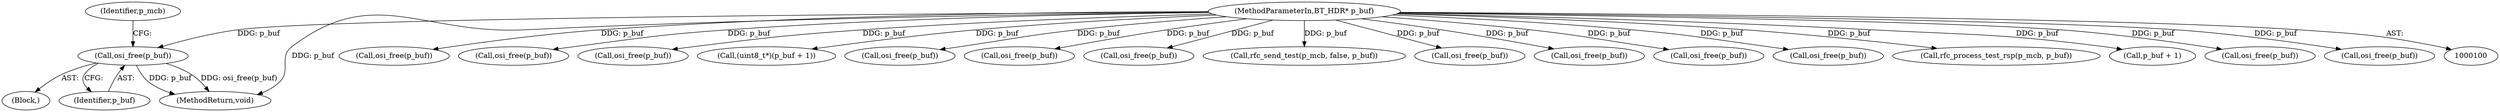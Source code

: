 digraph "0_Android_92a7bf8c44a236607c146240f3c0adc1ae01fedf@API" {
"1000723" [label="(Call,osi_free(p_buf))"];
"1000102" [label="(MethodParameterIn,BT_HDR* p_buf)"];
"1000668" [label="(Call,osi_free(p_buf))"];
"1000102" [label="(MethodParameterIn,BT_HDR* p_buf)"];
"1000524" [label="(Call,osi_free(p_buf))"];
"1000467" [label="(Call,osi_free(p_buf))"];
"1000296" [label="(Block,)"];
"1000108" [label="(Call,(uint8_t*)(p_buf + 1))"];
"1000282" [label="(Call,osi_free(p_buf))"];
"1000251" [label="(Call,osi_free(p_buf))"];
"1000210" [label="(Call,osi_free(p_buf))"];
"1000724" [label="(Identifier,p_buf)"];
"1000509" [label="(Call,rfc_send_test(p_mcb, false, p_buf))"];
"1000926" [label="(Call,osi_free(p_buf))"];
"1000726" [label="(Identifier,p_mcb)"];
"1001015" [label="(MethodReturn,void)"];
"1001002" [label="(Call,osi_free(p_buf))"];
"1000147" [label="(Call,osi_free(p_buf))"];
"1000536" [label="(Call,osi_free(p_buf))"];
"1000514" [label="(Call,rfc_process_test_rsp(p_mcb, p_buf))"];
"1000110" [label="(Call,p_buf + 1)"];
"1000559" [label="(Call,osi_free(p_buf))"];
"1000723" [label="(Call,osi_free(p_buf))"];
"1001009" [label="(Call,osi_free(p_buf))"];
"1000723" -> "1000296"  [label="AST: "];
"1000723" -> "1000724"  [label="CFG: "];
"1000724" -> "1000723"  [label="AST: "];
"1000726" -> "1000723"  [label="CFG: "];
"1000723" -> "1001015"  [label="DDG: p_buf"];
"1000723" -> "1001015"  [label="DDG: osi_free(p_buf)"];
"1000102" -> "1000723"  [label="DDG: p_buf"];
"1000102" -> "1000100"  [label="AST: "];
"1000102" -> "1001015"  [label="DDG: p_buf"];
"1000102" -> "1000108"  [label="DDG: p_buf"];
"1000102" -> "1000110"  [label="DDG: p_buf"];
"1000102" -> "1000147"  [label="DDG: p_buf"];
"1000102" -> "1000210"  [label="DDG: p_buf"];
"1000102" -> "1000251"  [label="DDG: p_buf"];
"1000102" -> "1000282"  [label="DDG: p_buf"];
"1000102" -> "1000467"  [label="DDG: p_buf"];
"1000102" -> "1000509"  [label="DDG: p_buf"];
"1000102" -> "1000514"  [label="DDG: p_buf"];
"1000102" -> "1000524"  [label="DDG: p_buf"];
"1000102" -> "1000536"  [label="DDG: p_buf"];
"1000102" -> "1000559"  [label="DDG: p_buf"];
"1000102" -> "1000668"  [label="DDG: p_buf"];
"1000102" -> "1000926"  [label="DDG: p_buf"];
"1000102" -> "1001002"  [label="DDG: p_buf"];
"1000102" -> "1001009"  [label="DDG: p_buf"];
}
